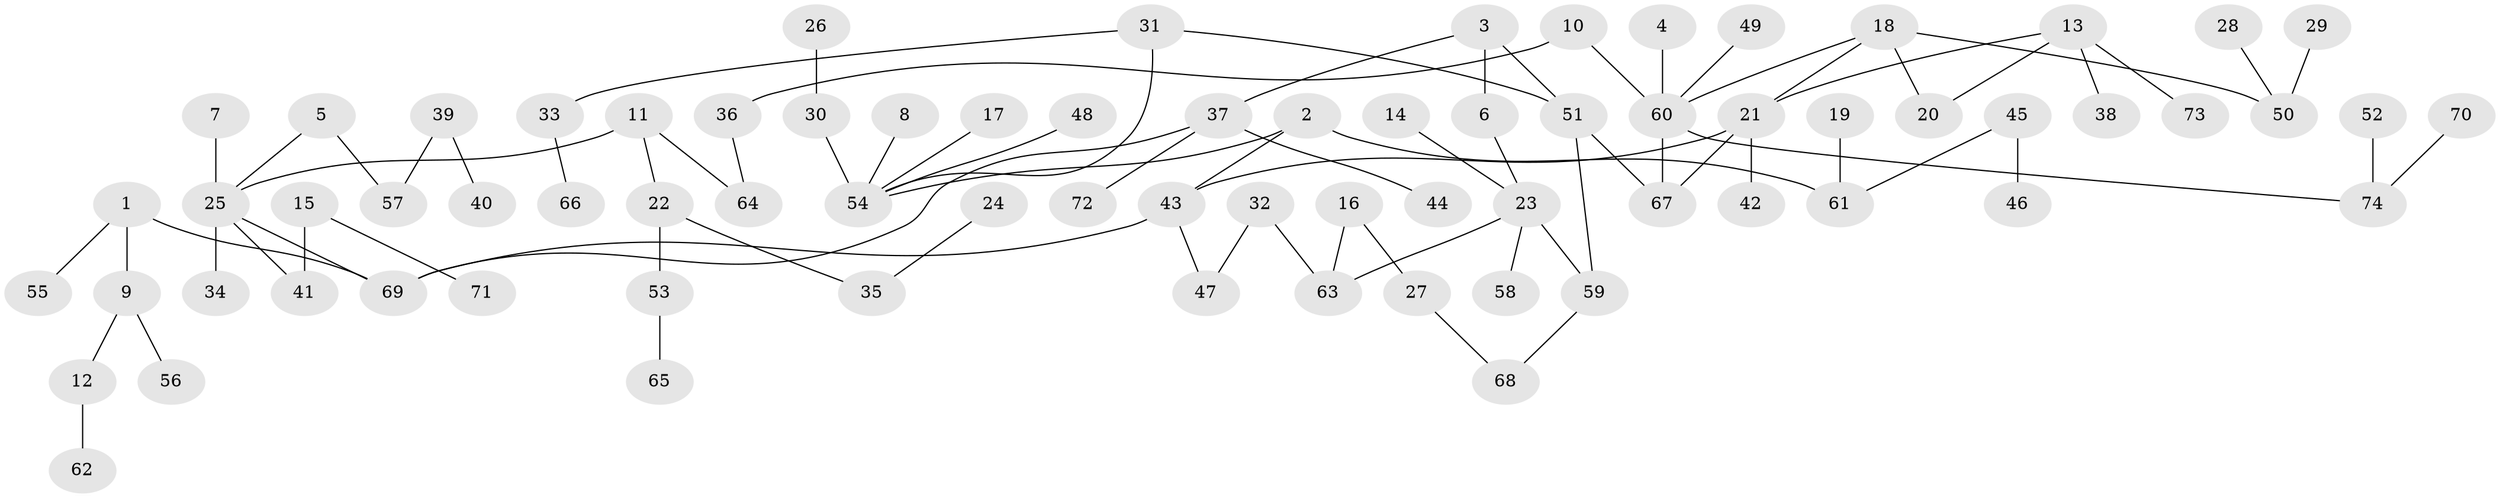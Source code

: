 // original degree distribution, {5: 0.047619047619047616, 6: 0.013605442176870748, 3: 0.14965986394557823, 7: 0.013605442176870748, 4: 0.04081632653061224, 2: 0.2857142857142857, 1: 0.4421768707482993, 8: 0.006802721088435374}
// Generated by graph-tools (version 1.1) at 2025/00/03/09/25 03:00:56]
// undirected, 74 vertices, 81 edges
graph export_dot {
graph [start="1"]
  node [color=gray90,style=filled];
  1;
  2;
  3;
  4;
  5;
  6;
  7;
  8;
  9;
  10;
  11;
  12;
  13;
  14;
  15;
  16;
  17;
  18;
  19;
  20;
  21;
  22;
  23;
  24;
  25;
  26;
  27;
  28;
  29;
  30;
  31;
  32;
  33;
  34;
  35;
  36;
  37;
  38;
  39;
  40;
  41;
  42;
  43;
  44;
  45;
  46;
  47;
  48;
  49;
  50;
  51;
  52;
  53;
  54;
  55;
  56;
  57;
  58;
  59;
  60;
  61;
  62;
  63;
  64;
  65;
  66;
  67;
  68;
  69;
  70;
  71;
  72;
  73;
  74;
  1 -- 9 [weight=1.0];
  1 -- 55 [weight=1.0];
  1 -- 69 [weight=1.0];
  2 -- 43 [weight=1.0];
  2 -- 54 [weight=1.0];
  2 -- 61 [weight=1.0];
  3 -- 6 [weight=1.0];
  3 -- 37 [weight=1.0];
  3 -- 51 [weight=1.0];
  4 -- 60 [weight=1.0];
  5 -- 25 [weight=1.0];
  5 -- 57 [weight=1.0];
  6 -- 23 [weight=1.0];
  7 -- 25 [weight=1.0];
  8 -- 54 [weight=1.0];
  9 -- 12 [weight=1.0];
  9 -- 56 [weight=1.0];
  10 -- 36 [weight=1.0];
  10 -- 60 [weight=1.0];
  11 -- 22 [weight=1.0];
  11 -- 25 [weight=1.0];
  11 -- 64 [weight=1.0];
  12 -- 62 [weight=1.0];
  13 -- 20 [weight=1.0];
  13 -- 21 [weight=1.0];
  13 -- 38 [weight=1.0];
  13 -- 73 [weight=1.0];
  14 -- 23 [weight=1.0];
  15 -- 41 [weight=1.0];
  15 -- 71 [weight=1.0];
  16 -- 27 [weight=1.0];
  16 -- 63 [weight=1.0];
  17 -- 54 [weight=1.0];
  18 -- 20 [weight=1.0];
  18 -- 21 [weight=1.0];
  18 -- 50 [weight=1.0];
  18 -- 60 [weight=1.0];
  19 -- 61 [weight=1.0];
  21 -- 42 [weight=1.0];
  21 -- 43 [weight=1.0];
  21 -- 67 [weight=1.0];
  22 -- 35 [weight=1.0];
  22 -- 53 [weight=1.0];
  23 -- 58 [weight=1.0];
  23 -- 59 [weight=1.0];
  23 -- 63 [weight=1.0];
  24 -- 35 [weight=1.0];
  25 -- 34 [weight=1.0];
  25 -- 41 [weight=1.0];
  25 -- 69 [weight=1.0];
  26 -- 30 [weight=1.0];
  27 -- 68 [weight=1.0];
  28 -- 50 [weight=1.0];
  29 -- 50 [weight=1.0];
  30 -- 54 [weight=1.0];
  31 -- 33 [weight=1.0];
  31 -- 51 [weight=1.0];
  31 -- 54 [weight=1.0];
  32 -- 47 [weight=1.0];
  32 -- 63 [weight=1.0];
  33 -- 66 [weight=1.0];
  36 -- 64 [weight=1.0];
  37 -- 44 [weight=1.0];
  37 -- 69 [weight=1.0];
  37 -- 72 [weight=1.0];
  39 -- 40 [weight=1.0];
  39 -- 57 [weight=1.0];
  43 -- 47 [weight=1.0];
  43 -- 69 [weight=1.0];
  45 -- 46 [weight=1.0];
  45 -- 61 [weight=1.0];
  48 -- 54 [weight=1.0];
  49 -- 60 [weight=1.0];
  51 -- 59 [weight=1.0];
  51 -- 67 [weight=1.0];
  52 -- 74 [weight=1.0];
  53 -- 65 [weight=1.0];
  59 -- 68 [weight=1.0];
  60 -- 67 [weight=1.0];
  60 -- 74 [weight=1.0];
  70 -- 74 [weight=1.0];
}
